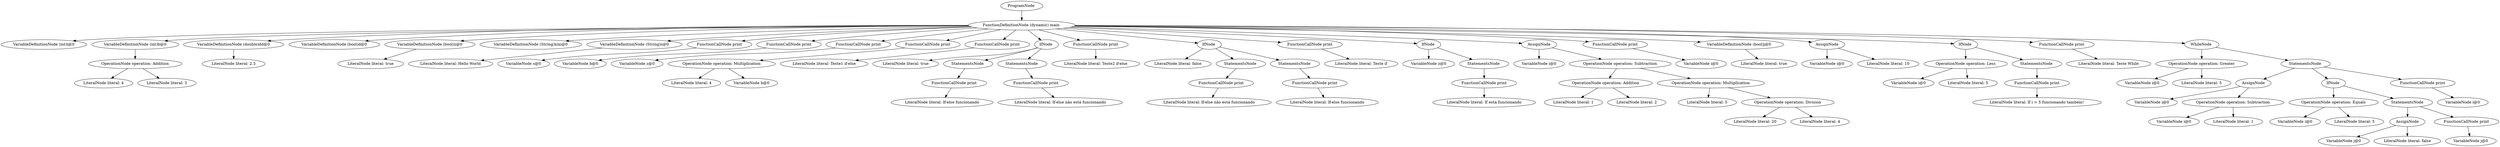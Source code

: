 digraph {
graph [ordering="out"];
node0[label="ProgramNode "];
node1[label="FunctionDefinitionNode (dynamic) main "];
node2[label="VariableDefinitionNode (int)i@0"];
node1 -> node2;
node3[label="VariableDefinitionNode (int)b@0"];
node4[label="OperationNode operation: Addition"];
node5[label="LiteralNode literal: 4"];
node4 -> node5;
node6[label="LiteralNode literal: 3"];
node4 -> node6;
node3 -> node4;
node1 -> node3;
node7[label="VariableDefinitionNode (double)dd@0"];
node8[label="LiteralNode literal: 2.3"];
node7 -> node8;
node1 -> node7;
node9[label="VariableDefinitionNode (bool)d@0"];
node1 -> node9;
node10[label="VariableDefinitionNode (bool)z@0"];
node11[label="LiteralNode literal: true"];
node10 -> node11;
node1 -> node10;
node12[label="VariableDefinitionNode (String)xixi@0"];
node1 -> node12;
node13[label="VariableDefinitionNode (String)s@0"];
node14[label="LiteralNode literal: Hello World"];
node13 -> node14;
node1 -> node13;
node15[label="FunctionCallNode print"];
node16[label="VariableNode s@0"];
node15 -> node16;
node1 -> node15;
node17[label="FunctionCallNode print"];
node18[label="VariableNode b@0"];
node17 -> node18;
node1 -> node17;
node19[label="FunctionCallNode print"];
node20[label="VariableNode z@0"];
node19 -> node20;
node1 -> node19;
node21[label="FunctionCallNode print"];
node22[label="OperationNode operation: Multiplication"];
node23[label="LiteralNode literal: 4"];
node22 -> node23;
node24[label="VariableNode b@0"];
node22 -> node24;
node21 -> node22;
node1 -> node21;
node25[label="FunctionCallNode print"];
node26[label="LiteralNode literal: Teste1 if-else"];
node25 -> node26;
node1 -> node25;
node27[label="IfNode "];
node28[label="LiteralNode literal: true"];
node27 -> node28;
node29[label="StatementsNode "];
node30[label="FunctionCallNode print"];
node31[label="LiteralNode literal: If-else funcionando"];
node30 -> node31;
node29 -> node30;
node27 -> node29;
node32[label="StatementsNode "];
node33[label="FunctionCallNode print"];
node34[label="LiteralNode literal: If-else não está funcionando"];
node33 -> node34;
node32 -> node33;
node27 -> node32;
node1 -> node27;
node35[label="FunctionCallNode print"];
node36[label="LiteralNode literal: Teste2 if-else"];
node35 -> node36;
node1 -> node35;
node37[label="IfNode "];
node38[label="LiteralNode literal: false"];
node37 -> node38;
node39[label="StatementsNode "];
node40[label="FunctionCallNode print"];
node41[label="LiteralNode literal: If-else não está funcionando"];
node40 -> node41;
node39 -> node40;
node37 -> node39;
node42[label="StatementsNode "];
node43[label="FunctionCallNode print"];
node44[label="LiteralNode literal: If-else funcionando"];
node43 -> node44;
node42 -> node43;
node37 -> node42;
node1 -> node37;
node45[label="FunctionCallNode print"];
node46[label="LiteralNode literal: Teste if"];
node45 -> node46;
node1 -> node45;
node47[label="IfNode "];
node48[label="VariableNode z@0"];
node47 -> node48;
node49[label="StatementsNode "];
node50[label="FunctionCallNode print"];
node51[label="LiteralNode literal: If está funcionando"];
node50 -> node51;
node49 -> node50;
node47 -> node49;
node1 -> node47;
node52[label="AssignNode"];
node53[label="VariableNode i@0"];
node52 -> node53;
node54[label="OperationNode operation: Subtraction"];
node55[label="OperationNode operation: Addition"];
node56[label="LiteralNode literal: 1"];
node55 -> node56;
node57[label="LiteralNode literal: 2"];
node55 -> node57;
node54 -> node55;
node58[label="OperationNode operation: Multiplication"];
node59[label="LiteralNode literal: 5"];
node58 -> node59;
node60[label="OperationNode operation: Division"];
node61[label="LiteralNode literal: 20"];
node60 -> node61;
node62[label="LiteralNode literal: 4"];
node60 -> node62;
node58 -> node60;
node54 -> node58;
node52 -> node54;
node1 -> node52;
node63[label="FunctionCallNode print"];
node64[label="VariableNode i@0"];
node63 -> node64;
node1 -> node63;
node65[label="VariableDefinitionNode (bool)j@0"];
node66[label="LiteralNode literal: true"];
node65 -> node66;
node1 -> node65;
node67[label="AssignNode"];
node68[label="VariableNode i@0"];
node67 -> node68;
node69[label="LiteralNode literal: 10"];
node67 -> node69;
node1 -> node67;
node70[label="IfNode "];
node71[label="OperationNode operation: Less"];
node72[label="VariableNode i@0"];
node71 -> node72;
node73[label="LiteralNode literal: 5"];
node71 -> node73;
node70 -> node71;
node74[label="StatementsNode "];
node75[label="FunctionCallNode print"];
node76[label="LiteralNode literal: If i > 5 funcionando também!"];
node75 -> node76;
node74 -> node75;
node70 -> node74;
node1 -> node70;
node77[label="FunctionCallNode print"];
node78[label="LiteralNode literal: Teste While"];
node77 -> node78;
node1 -> node77;
node79[label="WhileNode "];
node80[label="OperationNode operation: Greater"];
node81[label="VariableNode i@0"];
node80 -> node81;
node82[label="LiteralNode literal: 5"];
node80 -> node82;
node79 -> node80;
node83[label="StatementsNode "];
node84[label="AssignNode"];
node85[label="VariableNode i@0"];
node84 -> node85;
node86[label="OperationNode operation: Subtraction"];
node87[label="VariableNode i@0"];
node86 -> node87;
node88[label="LiteralNode literal: 1"];
node86 -> node88;
node84 -> node86;
node83 -> node84;
node89[label="IfNode "];
node90[label="OperationNode operation: Equals"];
node91[label="VariableNode i@0"];
node90 -> node91;
node92[label="LiteralNode literal: 5"];
node90 -> node92;
node89 -> node90;
node93[label="StatementsNode "];
node94[label="AssignNode"];
node95[label="VariableNode j@0"];
node94 -> node95;
node96[label="LiteralNode literal: false"];
node94 -> node96;
node93 -> node94;
node97[label="FunctionCallNode print"];
node98[label="VariableNode j@0"];
node97 -> node98;
node93 -> node97;
node89 -> node93;
node83 -> node89;
node99[label="FunctionCallNode print"];
node100[label="VariableNode i@0"];
node99 -> node100;
node83 -> node99;
node79 -> node83;
node1 -> node79;
node0 -> node1;
}
